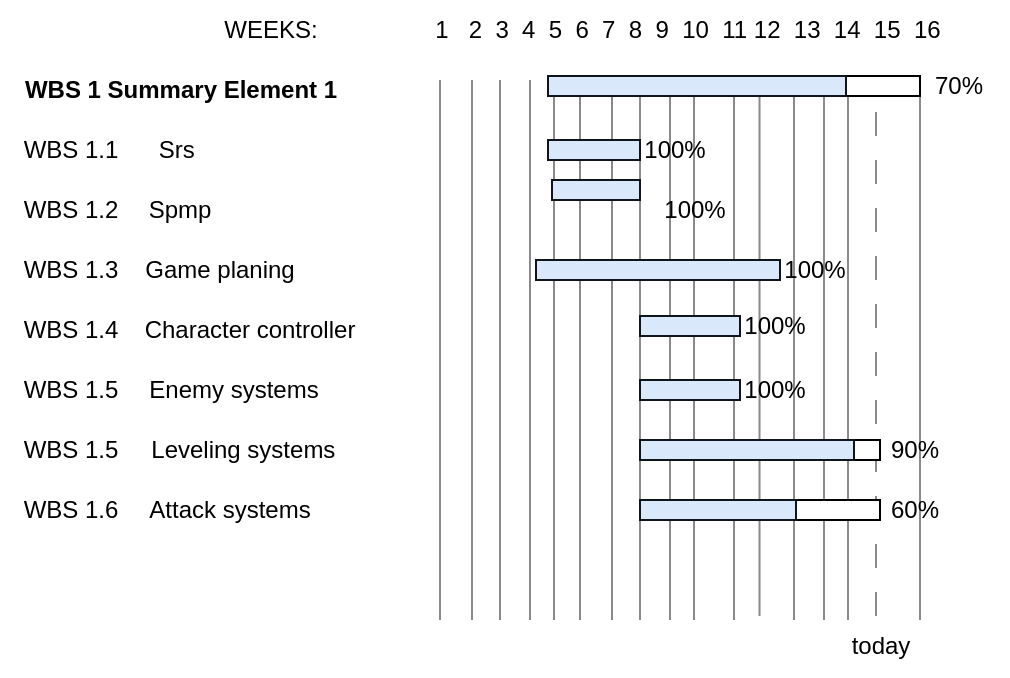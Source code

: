 <mxfile version="21.1.2" type="device">
  <diagram name="Page-1" id="7CwHxx1alk3cKGe2ioqd">
    <mxGraphModel dx="675" dy="390" grid="1" gridSize="10" guides="1" tooltips="1" connect="1" arrows="1" fold="1" page="1" pageScale="1" pageWidth="850" pageHeight="1100" math="0" shadow="0">
      <root>
        <mxCell id="0" />
        <mxCell id="1" parent="0" />
        <mxCell id="pX23azcT-TvkSyR6TMsu-1" value="&lt;b&gt;WBS 1 Summary Element 1&lt;/b&gt;" style="text;html=1;align=center;verticalAlign=middle;resizable=0;points=[];autosize=1;strokeColor=none;fillColor=none;" parent="1" vertex="1">
          <mxGeometry y="40" width="180" height="30" as="geometry" />
        </mxCell>
        <mxCell id="pX23azcT-TvkSyR6TMsu-2" value="WBS 1.1" style="text;html=1;align=center;verticalAlign=middle;resizable=0;points=[];autosize=1;strokeColor=none;fillColor=none;" parent="1" vertex="1">
          <mxGeometry y="70" width="70" height="30" as="geometry" />
        </mxCell>
        <mxCell id="pX23azcT-TvkSyR6TMsu-3" value="WBS 1.2" style="text;html=1;align=center;verticalAlign=middle;resizable=0;points=[];autosize=1;strokeColor=none;fillColor=none;" parent="1" vertex="1">
          <mxGeometry y="100" width="70" height="30" as="geometry" />
        </mxCell>
        <mxCell id="pX23azcT-TvkSyR6TMsu-4" value="WBS 1.3" style="text;html=1;align=center;verticalAlign=middle;resizable=0;points=[];autosize=1;strokeColor=none;fillColor=none;" parent="1" vertex="1">
          <mxGeometry y="130" width="70" height="30" as="geometry" />
        </mxCell>
        <mxCell id="pX23azcT-TvkSyR6TMsu-5" value="WBS 1.4" style="text;html=1;align=center;verticalAlign=middle;resizable=0;points=[];autosize=1;strokeColor=none;fillColor=none;" parent="1" vertex="1">
          <mxGeometry y="160" width="70" height="30" as="geometry" />
        </mxCell>
        <mxCell id="pX23azcT-TvkSyR6TMsu-11" value="WEEKS:" style="text;html=1;align=center;verticalAlign=middle;resizable=0;points=[];autosize=1;strokeColor=none;fillColor=none;" parent="1" vertex="1">
          <mxGeometry x="100" y="10" width="70" height="30" as="geometry" />
        </mxCell>
        <mxCell id="pX23azcT-TvkSyR6TMsu-13" value="1&amp;nbsp; &amp;nbsp;2&amp;nbsp; 3&amp;nbsp; 4&amp;nbsp; 5&amp;nbsp; 6&amp;nbsp; 7&amp;nbsp; 8&amp;nbsp; 9&amp;nbsp; 10&amp;nbsp; 11 12&amp;nbsp; 13&amp;nbsp; 14&amp;nbsp; 15&amp;nbsp; 16" style="text;html=1;strokeColor=none;fillColor=none;align=center;verticalAlign=middle;whiteSpace=wrap;rounded=0;" parent="1" vertex="1">
          <mxGeometry x="184" y="10" width="320" height="30" as="geometry" />
        </mxCell>
        <mxCell id="pX23azcT-TvkSyR6TMsu-14" value="" style="endArrow=none;html=1;rounded=0;strokeColor=#8A8A8A;movable=1;resizable=1;rotatable=1;deletable=1;editable=1;locked=0;connectable=1;" parent="1" edge="1">
          <mxGeometry width="50" height="50" relative="1" as="geometry">
            <mxPoint x="220" y="320" as="sourcePoint" />
            <mxPoint x="220" y="50" as="targetPoint" />
          </mxGeometry>
        </mxCell>
        <mxCell id="pX23azcT-TvkSyR6TMsu-15" value="" style="endArrow=none;html=1;rounded=0;strokeColor=#8A8A8A;movable=1;resizable=1;rotatable=1;deletable=1;editable=1;locked=0;connectable=1;" parent="1" edge="1">
          <mxGeometry width="50" height="50" relative="1" as="geometry">
            <mxPoint x="236" y="320" as="sourcePoint" />
            <mxPoint x="236" y="50" as="targetPoint" />
          </mxGeometry>
        </mxCell>
        <mxCell id="pX23azcT-TvkSyR6TMsu-16" value="" style="endArrow=none;html=1;rounded=0;strokeColor=#8A8A8A;movable=1;resizable=1;rotatable=1;deletable=1;editable=1;locked=0;connectable=1;" parent="1" edge="1">
          <mxGeometry width="50" height="50" relative="1" as="geometry">
            <mxPoint x="250" y="320" as="sourcePoint" />
            <mxPoint x="250" y="50" as="targetPoint" />
          </mxGeometry>
        </mxCell>
        <mxCell id="pX23azcT-TvkSyR6TMsu-17" value="" style="endArrow=none;html=1;rounded=0;strokeColor=#8A8A8A;movable=1;resizable=1;rotatable=1;deletable=1;editable=1;locked=0;connectable=1;" parent="1" edge="1">
          <mxGeometry width="50" height="50" relative="1" as="geometry">
            <mxPoint x="265" y="320" as="sourcePoint" />
            <mxPoint x="265" y="50" as="targetPoint" />
          </mxGeometry>
        </mxCell>
        <mxCell id="pX23azcT-TvkSyR6TMsu-18" value="" style="endArrow=none;html=1;rounded=0;strokeColor=#8A8A8A;movable=1;resizable=1;rotatable=1;deletable=1;editable=1;locked=0;connectable=1;" parent="1" edge="1">
          <mxGeometry width="50" height="50" relative="1" as="geometry">
            <mxPoint x="277" y="320" as="sourcePoint" />
            <mxPoint x="277" y="50" as="targetPoint" />
          </mxGeometry>
        </mxCell>
        <mxCell id="pX23azcT-TvkSyR6TMsu-20" value="" style="endArrow=none;html=1;rounded=0;strokeColor=#8A8A8A;movable=1;resizable=1;rotatable=1;deletable=1;editable=1;locked=0;connectable=1;" parent="1" edge="1">
          <mxGeometry width="50" height="50" relative="1" as="geometry">
            <mxPoint x="290" y="320" as="sourcePoint" />
            <mxPoint x="290" y="50" as="targetPoint" />
          </mxGeometry>
        </mxCell>
        <mxCell id="pX23azcT-TvkSyR6TMsu-21" value="" style="endArrow=none;html=1;rounded=0;strokeColor=#8A8A8A;movable=1;resizable=1;rotatable=1;deletable=1;editable=1;locked=0;connectable=1;" parent="1" edge="1">
          <mxGeometry width="50" height="50" relative="1" as="geometry">
            <mxPoint x="306" y="320" as="sourcePoint" />
            <mxPoint x="306" y="50" as="targetPoint" />
          </mxGeometry>
        </mxCell>
        <mxCell id="pX23azcT-TvkSyR6TMsu-22" value="" style="endArrow=none;html=1;rounded=0;strokeColor=#8A8A8A;movable=1;resizable=1;rotatable=1;deletable=1;editable=1;locked=0;connectable=1;" parent="1" edge="1">
          <mxGeometry width="50" height="50" relative="1" as="geometry">
            <mxPoint x="320" y="320" as="sourcePoint" />
            <mxPoint x="320" y="50" as="targetPoint" />
          </mxGeometry>
        </mxCell>
        <mxCell id="pX23azcT-TvkSyR6TMsu-23" value="" style="endArrow=none;html=1;rounded=0;strokeColor=#8A8A8A;movable=1;resizable=1;rotatable=1;deletable=1;editable=1;locked=0;connectable=1;" parent="1" edge="1">
          <mxGeometry width="50" height="50" relative="1" as="geometry">
            <mxPoint x="335" y="320" as="sourcePoint" />
            <mxPoint x="335" y="50" as="targetPoint" />
          </mxGeometry>
        </mxCell>
        <mxCell id="pX23azcT-TvkSyR6TMsu-24" value="" style="endArrow=none;html=1;rounded=0;strokeColor=#8A8A8A;movable=1;resizable=1;rotatable=1;deletable=1;editable=1;locked=0;connectable=1;" parent="1" edge="1">
          <mxGeometry width="50" height="50" relative="1" as="geometry">
            <mxPoint x="347" y="320" as="sourcePoint" />
            <mxPoint x="347" y="50" as="targetPoint" />
          </mxGeometry>
        </mxCell>
        <mxCell id="pX23azcT-TvkSyR6TMsu-25" value="" style="endArrow=none;html=1;rounded=0;strokeColor=#8A8A8A;movable=1;resizable=1;rotatable=1;deletable=1;editable=1;locked=0;connectable=1;" parent="1" edge="1">
          <mxGeometry width="50" height="50" relative="1" as="geometry">
            <mxPoint x="367" y="320" as="sourcePoint" />
            <mxPoint x="367" y="50" as="targetPoint" />
          </mxGeometry>
        </mxCell>
        <mxCell id="pX23azcT-TvkSyR6TMsu-26" value="" style="endArrow=none;html=1;rounded=0;strokeColor=#8A8A8A;dashed=1;dashPattern=12 12;movable=1;resizable=1;rotatable=1;deletable=1;editable=1;locked=0;connectable=1;" parent="1" edge="1">
          <mxGeometry width="50" height="50" relative="1" as="geometry">
            <mxPoint x="438" y="318" as="sourcePoint" />
            <mxPoint x="438" y="48" as="targetPoint" />
          </mxGeometry>
        </mxCell>
        <mxCell id="pX23azcT-TvkSyR6TMsu-27" value="" style="endArrow=none;html=1;rounded=0;strokeColor=#8A8A8A;movable=1;resizable=1;rotatable=1;deletable=1;editable=1;locked=0;connectable=1;" parent="1" edge="1">
          <mxGeometry width="50" height="50" relative="1" as="geometry">
            <mxPoint x="397" y="320" as="sourcePoint" />
            <mxPoint x="397" y="50" as="targetPoint" />
          </mxGeometry>
        </mxCell>
        <mxCell id="pX23azcT-TvkSyR6TMsu-28" value="" style="endArrow=none;html=1;rounded=0;strokeColor=#8A8A8A;movable=1;resizable=1;rotatable=1;deletable=1;editable=1;locked=0;connectable=1;" parent="1" edge="1">
          <mxGeometry width="50" height="50" relative="1" as="geometry">
            <mxPoint x="412" y="320" as="sourcePoint" />
            <mxPoint x="412" y="50" as="targetPoint" />
          </mxGeometry>
        </mxCell>
        <mxCell id="pX23azcT-TvkSyR6TMsu-29" value="" style="endArrow=none;html=1;rounded=0;strokeColor=#8A8A8A;movable=1;resizable=1;rotatable=1;deletable=1;editable=1;locked=0;connectable=1;" parent="1" edge="1">
          <mxGeometry width="50" height="50" relative="1" as="geometry">
            <mxPoint x="424" y="320" as="sourcePoint" />
            <mxPoint x="424" y="50" as="targetPoint" />
          </mxGeometry>
        </mxCell>
        <mxCell id="pX23azcT-TvkSyR6TMsu-30" value="" style="endArrow=none;html=1;rounded=0;strokeColor=#8A8A8A;movable=1;resizable=1;rotatable=1;deletable=1;editable=1;locked=0;connectable=1;" parent="1" edge="1">
          <mxGeometry width="50" height="50" relative="1" as="geometry">
            <mxPoint x="379.76" y="318" as="sourcePoint" />
            <mxPoint x="379.76" y="48" as="targetPoint" />
          </mxGeometry>
        </mxCell>
        <mxCell id="pX23azcT-TvkSyR6TMsu-31" value="" style="endArrow=none;html=1;rounded=0;strokeColor=#8A8A8A;movable=1;resizable=1;rotatable=1;deletable=1;editable=1;locked=0;connectable=1;" parent="1" edge="1">
          <mxGeometry width="50" height="50" relative="1" as="geometry">
            <mxPoint x="460" y="320" as="sourcePoint" />
            <mxPoint x="460" y="50" as="targetPoint" />
          </mxGeometry>
        </mxCell>
        <mxCell id="pX23azcT-TvkSyR6TMsu-32" value="Srs&amp;nbsp;" style="text;html=1;strokeColor=none;fillColor=none;align=center;verticalAlign=middle;whiteSpace=wrap;rounded=0;" parent="1" vertex="1">
          <mxGeometry x="70" y="70" width="40" height="30" as="geometry" />
        </mxCell>
        <mxCell id="pX23azcT-TvkSyR6TMsu-33" value="Spmp" style="text;html=1;strokeColor=none;fillColor=none;align=center;verticalAlign=middle;whiteSpace=wrap;rounded=0;" parent="1" vertex="1">
          <mxGeometry x="70" y="100" width="40" height="30" as="geometry" />
        </mxCell>
        <mxCell id="pX23azcT-TvkSyR6TMsu-34" value="today" style="text;html=1;align=center;verticalAlign=middle;resizable=1;points=[];autosize=1;strokeColor=none;fillColor=none;movable=1;rotatable=1;deletable=1;editable=1;locked=0;connectable=1;" parent="1" vertex="1">
          <mxGeometry x="415" y="318" width="50" height="30" as="geometry" />
        </mxCell>
        <mxCell id="pX23azcT-TvkSyR6TMsu-35" value="Game planing" style="text;html=1;strokeColor=none;fillColor=none;align=center;verticalAlign=middle;whiteSpace=wrap;rounded=0;" parent="1" vertex="1">
          <mxGeometry x="70" y="130" width="80" height="30" as="geometry" />
        </mxCell>
        <mxCell id="pX23azcT-TvkSyR6TMsu-36" value="" style="whiteSpace=wrap;html=1;movable=1;resizable=1;rotatable=1;deletable=1;editable=1;locked=0;connectable=1;" parent="1" vertex="1">
          <mxGeometry x="320" y="168" width="50" height="10" as="geometry" />
        </mxCell>
        <mxCell id="pX23azcT-TvkSyR6TMsu-39" value="" style="whiteSpace=wrap;html=1;fillColor=#dae8fc;strokeColor=#10151C;movable=1;resizable=1;rotatable=1;deletable=1;editable=1;locked=0;connectable=1;" parent="1" vertex="1">
          <mxGeometry x="320" y="168" width="50" height="10" as="geometry" />
        </mxCell>
        <mxCell id="pX23azcT-TvkSyR6TMsu-40" value="" style="whiteSpace=wrap;html=1;movable=1;resizable=1;rotatable=1;deletable=1;editable=1;locked=0;connectable=1;" parent="1" vertex="1">
          <mxGeometry x="274" y="80" width="46" height="10" as="geometry" />
        </mxCell>
        <mxCell id="pX23azcT-TvkSyR6TMsu-41" value="" style="whiteSpace=wrap;html=1;fillColor=#dae8fc;strokeColor=#10151C;movable=1;resizable=1;rotatable=1;deletable=1;editable=1;locked=0;connectable=1;" parent="1" vertex="1">
          <mxGeometry x="274" y="80" width="46" height="10" as="geometry" />
        </mxCell>
        <mxCell id="pX23azcT-TvkSyR6TMsu-42" value="" style="whiteSpace=wrap;html=1;movable=1;resizable=1;rotatable=1;deletable=1;editable=1;locked=0;connectable=1;" parent="1" vertex="1">
          <mxGeometry x="276" y="100" width="44" height="10" as="geometry" />
        </mxCell>
        <mxCell id="pX23azcT-TvkSyR6TMsu-43" value="" style="whiteSpace=wrap;html=1;fillColor=#dae8fc;strokeColor=#10151C;movable=1;resizable=1;rotatable=1;deletable=1;editable=1;locked=0;connectable=1;" parent="1" vertex="1">
          <mxGeometry x="276" y="100" width="44" height="10" as="geometry" />
        </mxCell>
        <mxCell id="pX23azcT-TvkSyR6TMsu-44" value="" style="whiteSpace=wrap;html=1;movable=1;resizable=1;rotatable=1;deletable=1;editable=1;locked=0;connectable=1;" parent="1" vertex="1">
          <mxGeometry x="268" y="140" width="122" height="10" as="geometry" />
        </mxCell>
        <mxCell id="pX23azcT-TvkSyR6TMsu-45" value="" style="whiteSpace=wrap;html=1;fillColor=#dae8fc;strokeColor=#10151C;movable=1;resizable=1;rotatable=1;deletable=1;editable=1;locked=0;connectable=1;" parent="1" vertex="1">
          <mxGeometry x="268" y="140" width="122" height="10" as="geometry" />
        </mxCell>
        <mxCell id="pX23azcT-TvkSyR6TMsu-46" value="Character controller" style="text;html=1;strokeColor=none;fillColor=none;align=center;verticalAlign=middle;whiteSpace=wrap;rounded=0;" parent="1" vertex="1">
          <mxGeometry x="70" y="160" width="110" height="30" as="geometry" />
        </mxCell>
        <mxCell id="pX23azcT-TvkSyR6TMsu-47" value="" style="whiteSpace=wrap;html=1;movable=1;resizable=1;rotatable=1;deletable=1;editable=1;locked=0;connectable=1;" parent="1" vertex="1">
          <mxGeometry x="274" y="48" width="186" height="10" as="geometry" />
        </mxCell>
        <mxCell id="pX23azcT-TvkSyR6TMsu-48" value="" style="whiteSpace=wrap;html=1;fillColor=#dae8fc;strokeColor=#10151C;movable=1;resizable=1;rotatable=1;deletable=1;editable=1;locked=0;connectable=1;" parent="1" vertex="1">
          <mxGeometry x="274" y="48" width="149" height="10" as="geometry" />
        </mxCell>
        <mxCell id="pX23azcT-TvkSyR6TMsu-49" value="WBS 1.5" style="text;html=1;align=center;verticalAlign=middle;resizable=0;points=[];autosize=1;strokeColor=none;fillColor=none;" parent="1" vertex="1">
          <mxGeometry y="190" width="70" height="30" as="geometry" />
        </mxCell>
        <mxCell id="pX23azcT-TvkSyR6TMsu-50" value="Enemy systems" style="text;html=1;strokeColor=none;fillColor=none;align=center;verticalAlign=middle;whiteSpace=wrap;rounded=0;" parent="1" vertex="1">
          <mxGeometry x="67" y="190" width="100" height="30" as="geometry" />
        </mxCell>
        <mxCell id="pX23azcT-TvkSyR6TMsu-51" value="" style="whiteSpace=wrap;html=1;movable=1;resizable=1;rotatable=1;deletable=1;editable=1;locked=0;connectable=1;" parent="1" vertex="1">
          <mxGeometry x="320" y="200" width="50" height="10" as="geometry" />
        </mxCell>
        <mxCell id="pX23azcT-TvkSyR6TMsu-52" value="" style="whiteSpace=wrap;html=1;fillColor=#dae8fc;strokeColor=#10151C;movable=1;resizable=1;rotatable=1;deletable=1;editable=1;locked=0;connectable=1;" parent="1" vertex="1">
          <mxGeometry x="320" y="200" width="50" height="10" as="geometry" />
        </mxCell>
        <mxCell id="pX23azcT-TvkSyR6TMsu-53" value="WBS 1.5" style="text;html=1;align=center;verticalAlign=middle;resizable=0;points=[];autosize=1;strokeColor=none;fillColor=none;" parent="1" vertex="1">
          <mxGeometry y="220" width="70" height="30" as="geometry" />
        </mxCell>
        <mxCell id="pX23azcT-TvkSyR6TMsu-54" value="&amp;nbsp;Leveling systems" style="text;html=1;strokeColor=none;fillColor=none;align=center;verticalAlign=middle;whiteSpace=wrap;rounded=0;" parent="1" vertex="1">
          <mxGeometry x="70" y="220" width="100" height="30" as="geometry" />
        </mxCell>
        <mxCell id="pX23azcT-TvkSyR6TMsu-55" value="" style="whiteSpace=wrap;html=1;movable=1;resizable=1;rotatable=1;deletable=1;editable=1;locked=0;connectable=1;" parent="1" vertex="1">
          <mxGeometry x="320" y="230" width="120" height="10" as="geometry" />
        </mxCell>
        <mxCell id="pX23azcT-TvkSyR6TMsu-57" value="WBS 1.6" style="text;html=1;align=center;verticalAlign=middle;resizable=0;points=[];autosize=1;strokeColor=none;fillColor=none;" parent="1" vertex="1">
          <mxGeometry y="250" width="70" height="30" as="geometry" />
        </mxCell>
        <mxCell id="pX23azcT-TvkSyR6TMsu-58" value="Attack systems" style="text;html=1;strokeColor=none;fillColor=none;align=center;verticalAlign=middle;whiteSpace=wrap;rounded=0;" parent="1" vertex="1">
          <mxGeometry x="70" y="250" width="90" height="30" as="geometry" />
        </mxCell>
        <mxCell id="pX23azcT-TvkSyR6TMsu-59" value="" style="whiteSpace=wrap;html=1;movable=1;resizable=1;rotatable=1;deletable=1;editable=1;locked=0;connectable=1;" parent="1" vertex="1">
          <mxGeometry x="320" y="260" width="120" height="10" as="geometry" />
        </mxCell>
        <mxCell id="pX23azcT-TvkSyR6TMsu-60" value="" style="whiteSpace=wrap;html=1;fillColor=#dae8fc;strokeColor=#10151C;movable=1;resizable=1;rotatable=1;deletable=1;editable=1;locked=0;connectable=1;" parent="1" vertex="1">
          <mxGeometry x="320" y="260" width="78" height="10" as="geometry" />
        </mxCell>
        <mxCell id="n5xeTYBny7HpcAvXFP_a-1" value="70%" style="text;html=1;align=center;verticalAlign=middle;resizable=0;points=[];autosize=1;strokeColor=none;fillColor=none;" parent="1" vertex="1">
          <mxGeometry x="454" y="38" width="50" height="30" as="geometry" />
        </mxCell>
        <mxCell id="n5xeTYBny7HpcAvXFP_a-3" value="100%" style="text;html=1;strokeColor=none;fillColor=none;align=center;verticalAlign=middle;whiteSpace=wrap;rounded=0;movable=1;resizable=1;rotatable=1;deletable=1;editable=1;locked=0;connectable=1;" parent="1" vertex="1">
          <mxGeometry x="320" y="75" width="35" height="20" as="geometry" />
        </mxCell>
        <mxCell id="n5xeTYBny7HpcAvXFP_a-4" value="100%" style="text;html=1;strokeColor=none;fillColor=none;align=center;verticalAlign=middle;whiteSpace=wrap;rounded=0;movable=1;resizable=1;rotatable=1;deletable=1;editable=1;locked=0;connectable=1;" parent="1" vertex="1">
          <mxGeometry x="390" y="135" width="35" height="20" as="geometry" />
        </mxCell>
        <mxCell id="n5xeTYBny7HpcAvXFP_a-5" value="100%" style="text;html=1;strokeColor=none;fillColor=none;align=center;verticalAlign=middle;whiteSpace=wrap;rounded=0;movable=1;resizable=1;rotatable=1;deletable=1;editable=1;locked=0;connectable=1;" parent="1" vertex="1">
          <mxGeometry x="330" y="105" width="35" height="20" as="geometry" />
        </mxCell>
        <mxCell id="n5xeTYBny7HpcAvXFP_a-6" value="100%" style="text;html=1;strokeColor=none;fillColor=none;align=center;verticalAlign=middle;whiteSpace=wrap;rounded=0;movable=1;resizable=1;rotatable=1;deletable=1;editable=1;locked=0;connectable=1;" parent="1" vertex="1">
          <mxGeometry x="370" y="163" width="35" height="20" as="geometry" />
        </mxCell>
        <mxCell id="n5xeTYBny7HpcAvXFP_a-8" value="100%" style="text;html=1;strokeColor=none;fillColor=none;align=center;verticalAlign=middle;whiteSpace=wrap;rounded=0;movable=1;resizable=1;rotatable=1;deletable=1;editable=1;locked=0;connectable=1;" parent="1" vertex="1">
          <mxGeometry x="370" y="195" width="35" height="20" as="geometry" />
        </mxCell>
        <mxCell id="b-vGl7wYn7ASR-5N6L-g-1" value="" style="whiteSpace=wrap;html=1;fillColor=#dae8fc;strokeColor=#10151C;movable=1;resizable=1;rotatable=1;deletable=1;editable=1;locked=0;connectable=1;" parent="1" vertex="1">
          <mxGeometry x="320" y="230" width="107" height="10" as="geometry" />
        </mxCell>
        <mxCell id="n5xeTYBny7HpcAvXFP_a-9" value="60%" style="text;html=1;strokeColor=none;fillColor=none;align=center;verticalAlign=middle;whiteSpace=wrap;rounded=0;movable=1;resizable=1;rotatable=1;deletable=1;editable=1;locked=0;connectable=1;" parent="1" vertex="1">
          <mxGeometry x="440" y="255" width="35" height="20" as="geometry" />
        </mxCell>
        <mxCell id="n5xeTYBny7HpcAvXFP_a-11" value="90%" style="text;html=1;strokeColor=none;fillColor=none;align=center;verticalAlign=middle;whiteSpace=wrap;rounded=0;movable=1;resizable=1;rotatable=1;deletable=1;editable=1;locked=0;connectable=1;" parent="1" vertex="1">
          <mxGeometry x="440" y="225" width="35" height="20" as="geometry" />
        </mxCell>
      </root>
    </mxGraphModel>
  </diagram>
</mxfile>
